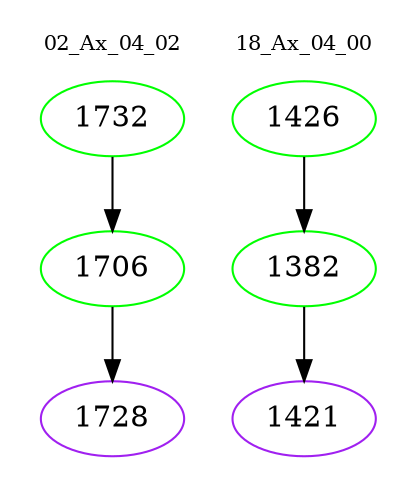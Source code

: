 digraph{
subgraph cluster_0 {
color = white
label = "02_Ax_04_02";
fontsize=10;
T0_1732 [label="1732", color="green"]
T0_1732 -> T0_1706 [color="black"]
T0_1706 [label="1706", color="green"]
T0_1706 -> T0_1728 [color="black"]
T0_1728 [label="1728", color="purple"]
}
subgraph cluster_1 {
color = white
label = "18_Ax_04_00";
fontsize=10;
T1_1426 [label="1426", color="green"]
T1_1426 -> T1_1382 [color="black"]
T1_1382 [label="1382", color="green"]
T1_1382 -> T1_1421 [color="black"]
T1_1421 [label="1421", color="purple"]
}
}
